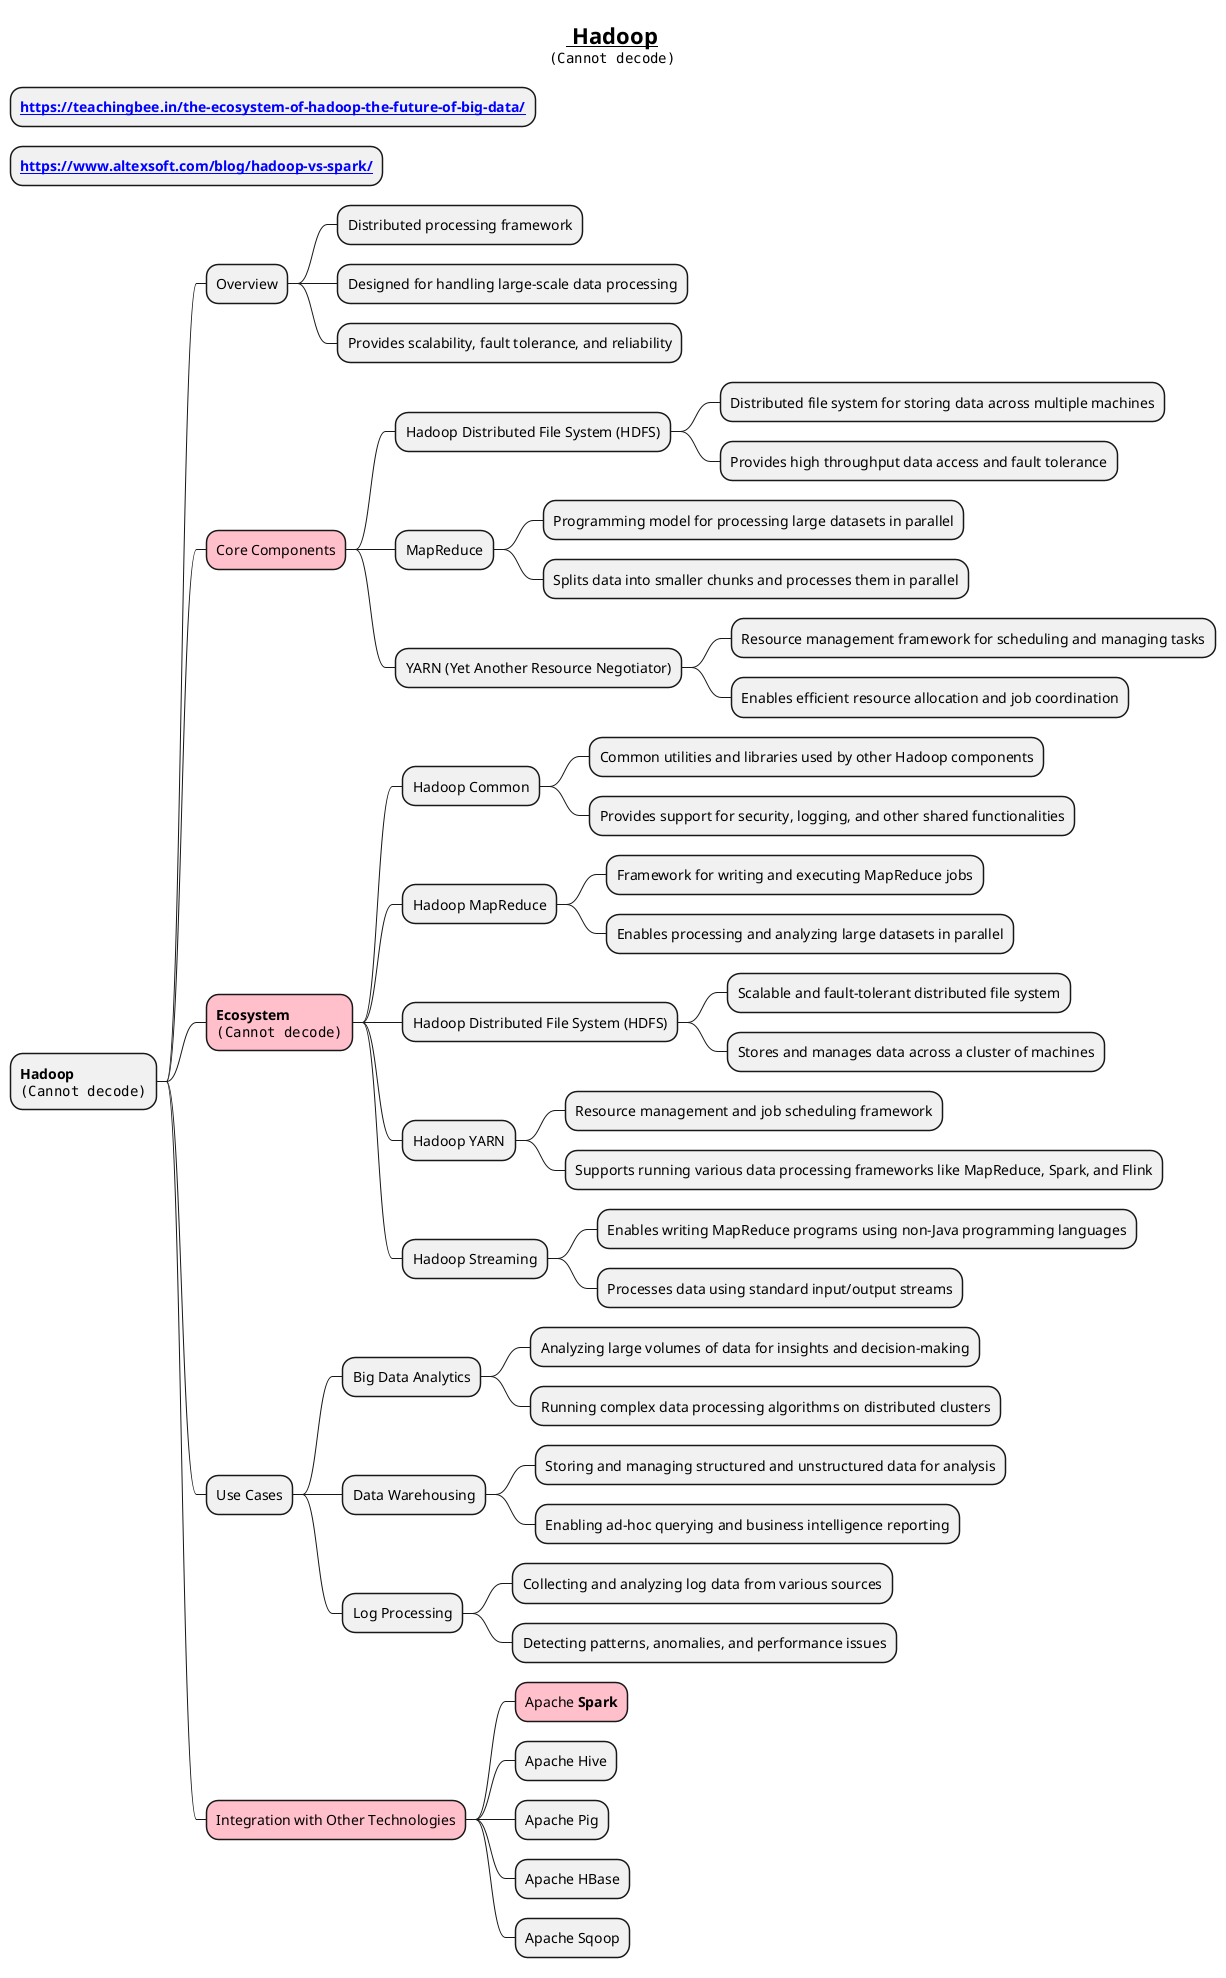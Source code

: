 @startmindmap
title =__ Hadoop__ \n<img:images/img_6.png>
* **[[https://teachingbee.in/the-ecosystem-of-hadoop-the-future-of-big-data/]]**
* **[[https://www.altexsoft.com/blog/hadoop-vs-spark/]]**

* **Hadoop** \n<img:images/img_5.png>
** Overview
*** Distributed processing framework
*** Designed for handling large-scale data processing
*** Provides scalability, fault tolerance, and reliability
**[#pink] Core Components
*** Hadoop Distributed File System (HDFS)
**** Distributed file system for storing data across multiple machines
**** Provides high throughput data access and fault tolerance
*** MapReduce
**** Programming model for processing large datasets in parallel
**** Splits data into smaller chunks and processes them in parallel
*** YARN (Yet Another Resource Negotiator)
**** Resource management framework for scheduling and managing tasks
**** Enables efficient resource allocation and job coordination
**[#pink] **Ecosystem** \n<img:images/img_7.png>
*** Hadoop Common
**** Common utilities and libraries used by other Hadoop components
**** Provides support for security, logging, and other shared functionalities
*** Hadoop MapReduce
**** Framework for writing and executing MapReduce jobs
**** Enables processing and analyzing large datasets in parallel
*** Hadoop Distributed File System (HDFS)
**** Scalable and fault-tolerant distributed file system
**** Stores and manages data across a cluster of machines
*** Hadoop YARN
**** Resource management and job scheduling framework
**** Supports running various data processing frameworks like MapReduce, Spark, and Flink
*** Hadoop Streaming
**** Enables writing MapReduce programs using non-Java programming languages
**** Processes data using standard input/output streams
** Use Cases
*** Big Data Analytics
**** Analyzing large volumes of data for insights and decision-making
**** Running complex data processing algorithms on distributed clusters
*** Data Warehousing
**** Storing and managing structured and unstructured data for analysis
**** Enabling ad-hoc querying and business intelligence reporting
*** Log Processing
**** Collecting and analyzing log data from various sources
**** Detecting patterns, anomalies, and performance issues
**[#pink] Integration with Other Technologies
***[#pink] Apache **Spark**
*** Apache Hive
*** Apache Pig
*** Apache HBase
*** Apache Sqoop
@endmindmap
